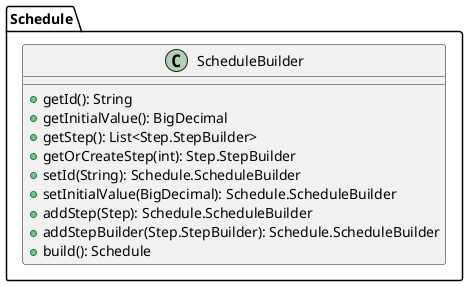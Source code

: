 @startuml

    class Schedule.ScheduleBuilder [[Schedule.ScheduleBuilder.html]] {
        +getId(): String
        +getInitialValue(): BigDecimal
        +getStep(): List<Step.StepBuilder>
        +getOrCreateStep(int): Step.StepBuilder
        +setId(String): Schedule.ScheduleBuilder
        +setInitialValue(BigDecimal): Schedule.ScheduleBuilder
        +addStep(Step): Schedule.ScheduleBuilder
        +addStepBuilder(Step.StepBuilder): Schedule.ScheduleBuilder
        +build(): Schedule
    }

@enduml
